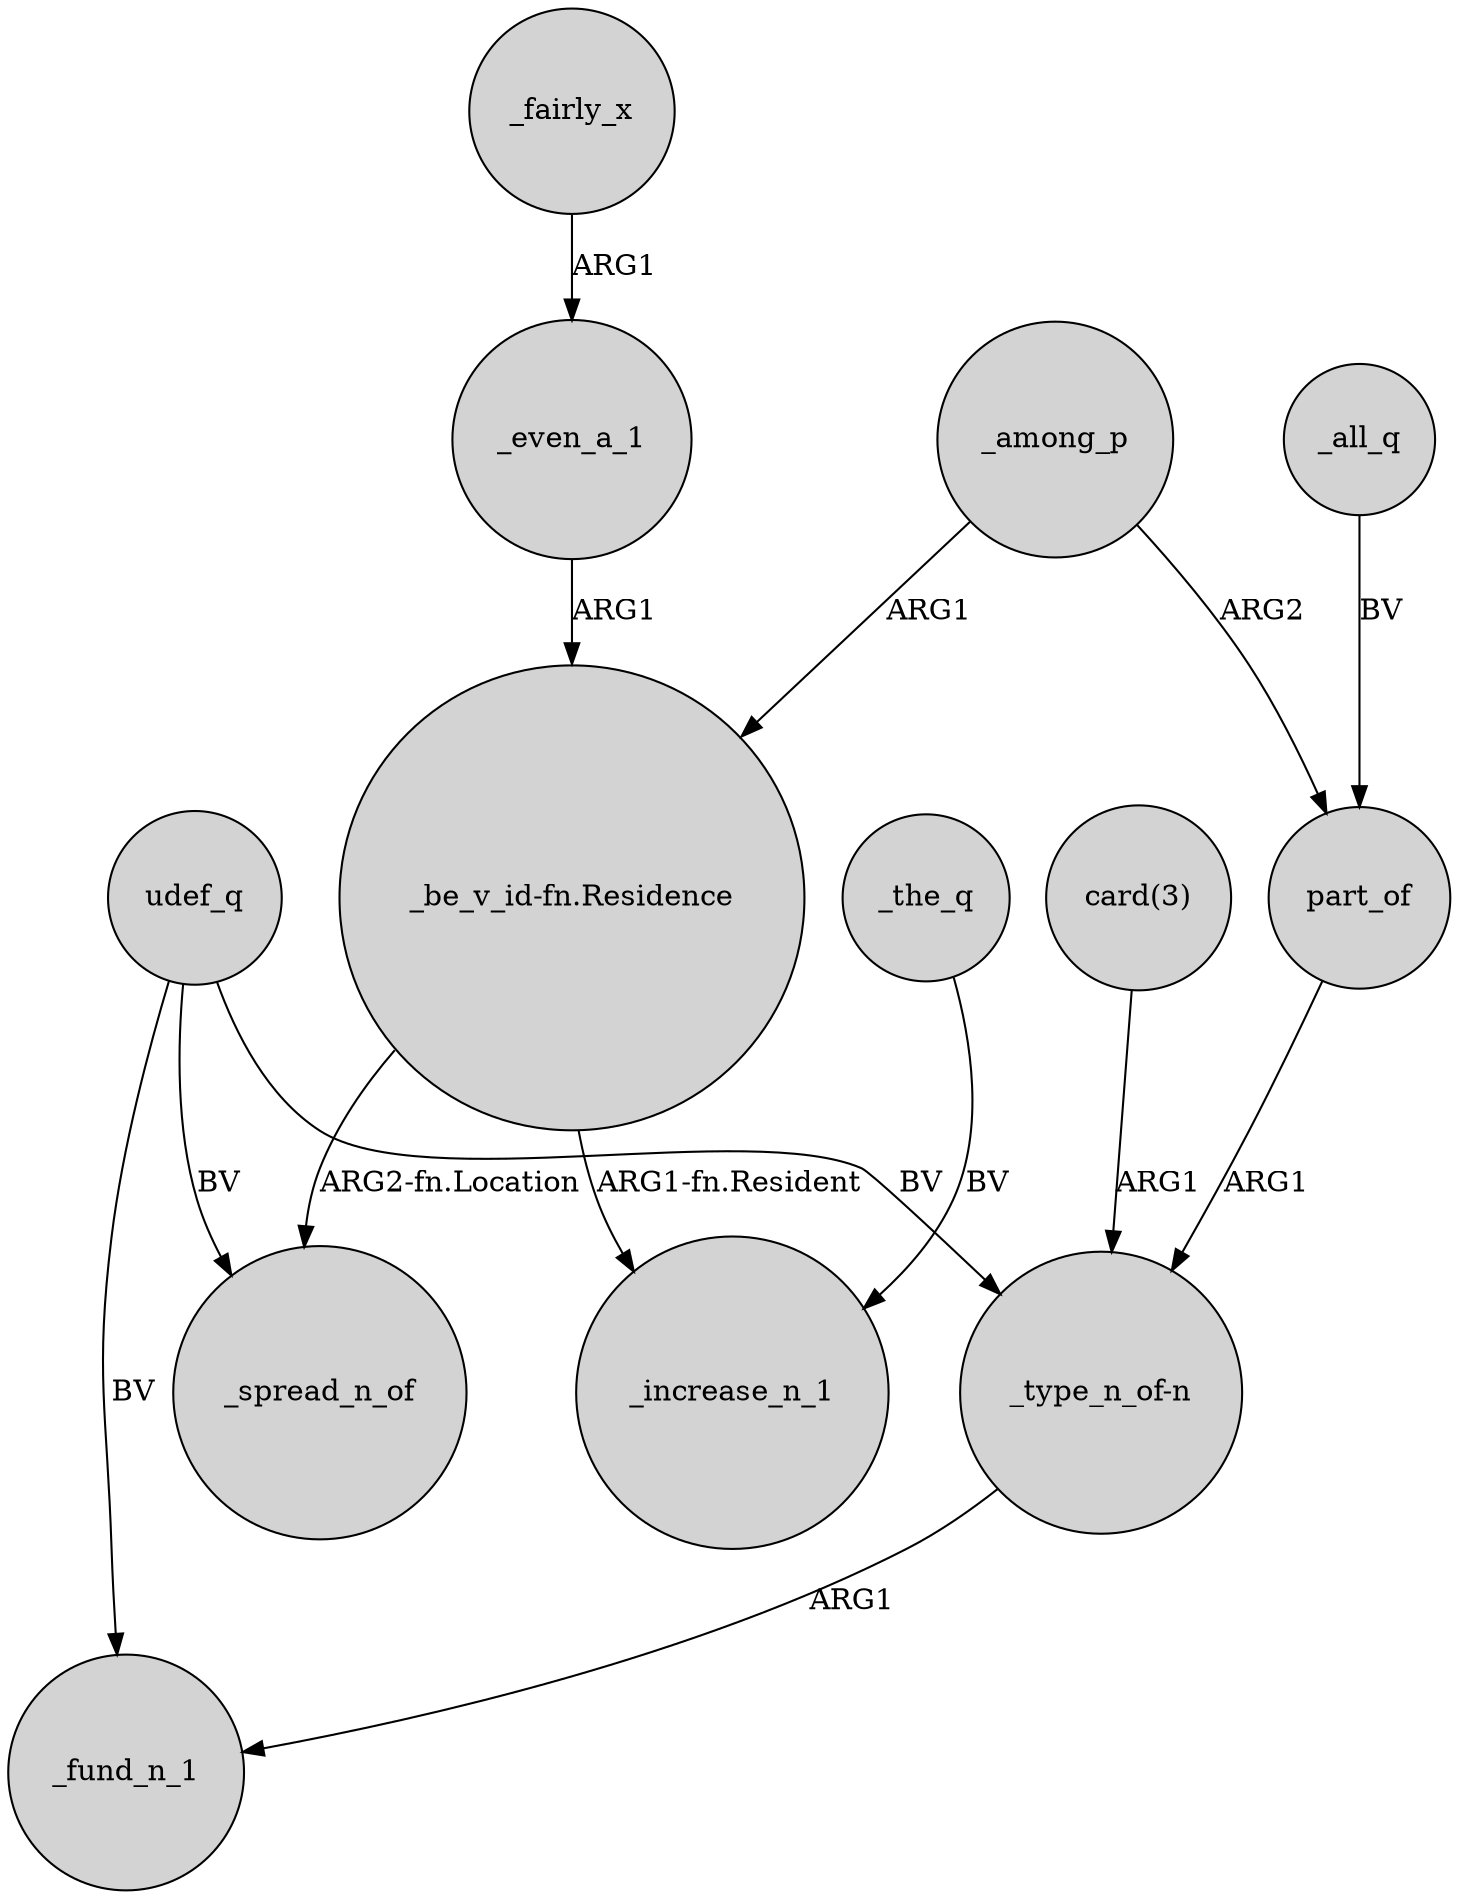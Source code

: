 digraph {
	node [shape=circle style=filled]
	udef_q -> _spread_n_of [label=BV]
	_among_p -> part_of [label=ARG2]
	"_be_v_id-fn.Residence" -> _increase_n_1 [label="ARG1-fn.Resident"]
	_all_q -> part_of [label=BV]
	_even_a_1 -> "_be_v_id-fn.Residence" [label=ARG1]
	"_be_v_id-fn.Residence" -> _spread_n_of [label="ARG2-fn.Location"]
	"card(3)" -> "_type_n_of-n" [label=ARG1]
	_the_q -> _increase_n_1 [label=BV]
	udef_q -> "_type_n_of-n" [label=BV]
	part_of -> "_type_n_of-n" [label=ARG1]
	_among_p -> "_be_v_id-fn.Residence" [label=ARG1]
	udef_q -> _fund_n_1 [label=BV]
	_fairly_x -> _even_a_1 [label=ARG1]
	"_type_n_of-n" -> _fund_n_1 [label=ARG1]
}
